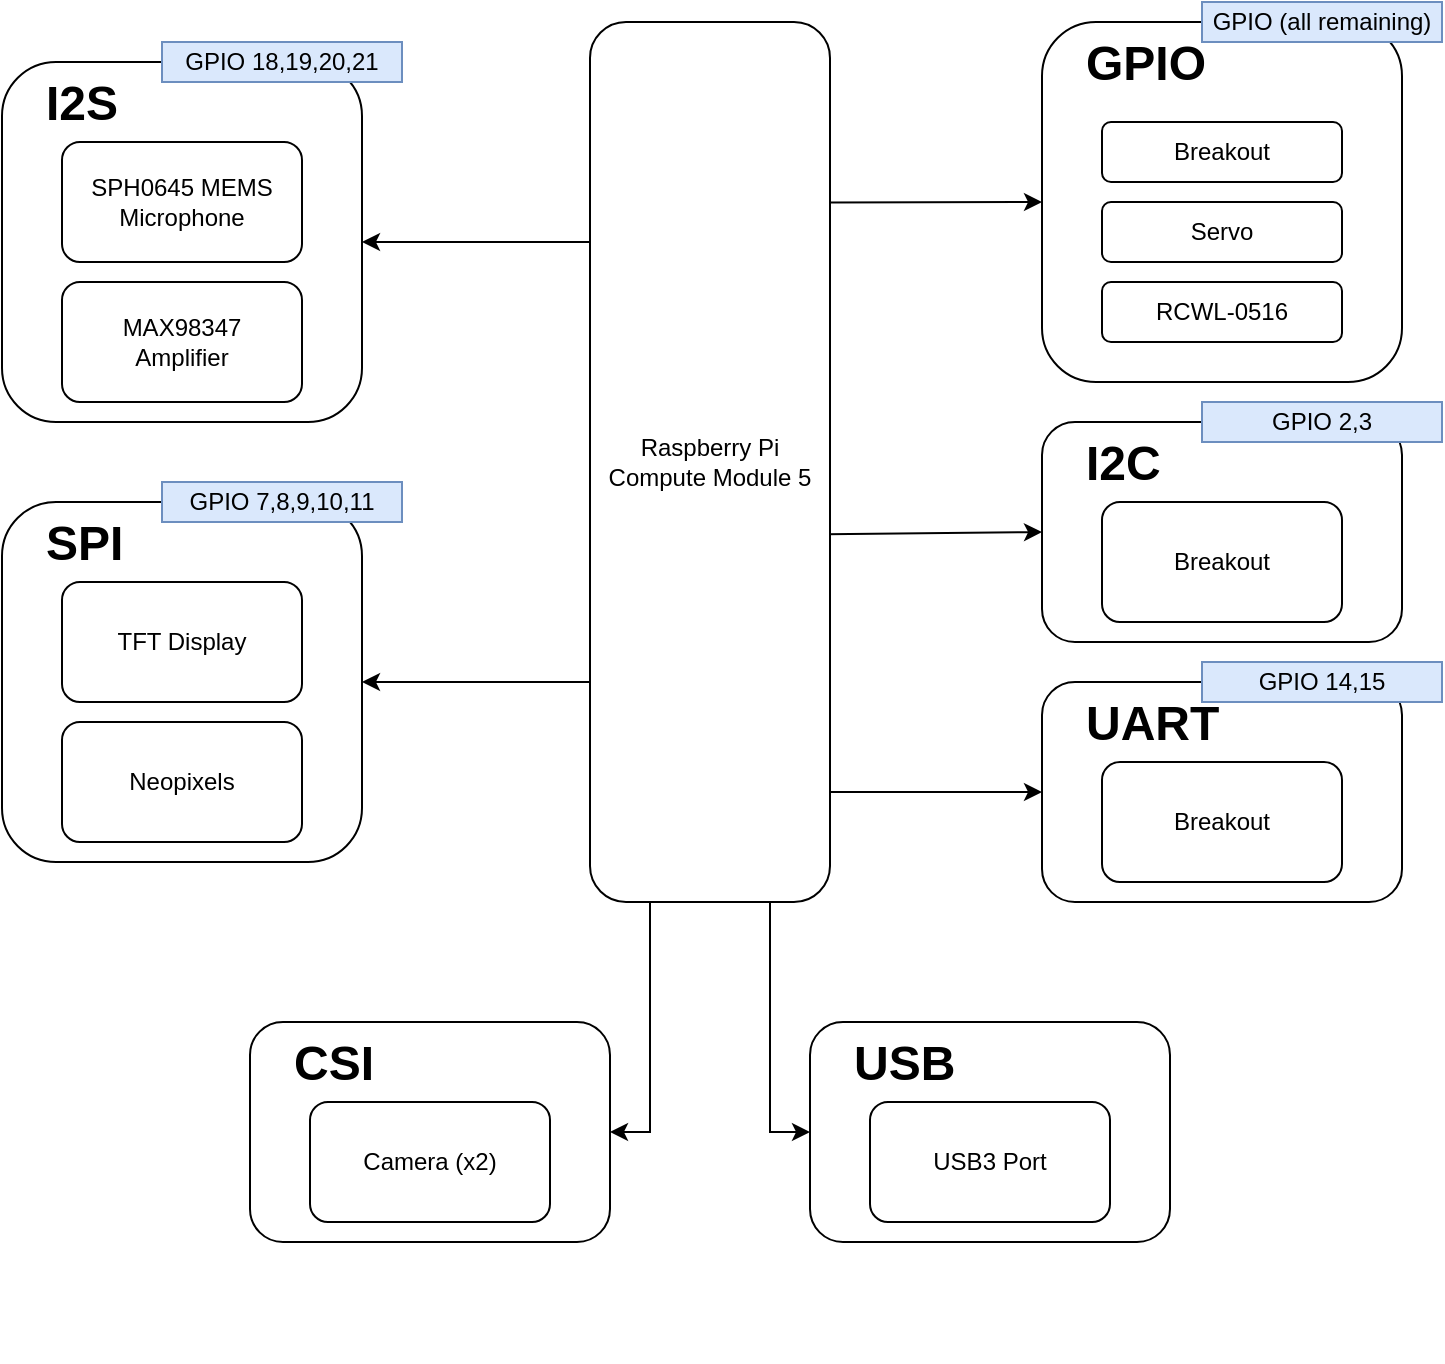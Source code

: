 <mxfile version="25.0.3">
  <diagram name="Page-1" id="oB73Pj1d5-FErsLsA9Aw">
    <mxGraphModel dx="1026" dy="579" grid="1" gridSize="10" guides="1" tooltips="1" connect="1" arrows="1" fold="1" page="1" pageScale="1" pageWidth="827" pageHeight="1169" math="0" shadow="0">
      <root>
        <mxCell id="0" />
        <mxCell id="1" parent="0" />
        <mxCell id="dYm7dDyOneSl2GsxLzdn-23" style="rounded=0;orthogonalLoop=1;jettySize=auto;html=1;exitX=0;exitY=0.25;exitDx=0;exitDy=0;entryX=1;entryY=0.5;entryDx=0;entryDy=0;" parent="1" source="dYm7dDyOneSl2GsxLzdn-1" target="dYm7dDyOneSl2GsxLzdn-4" edge="1">
          <mxGeometry relative="1" as="geometry" />
        </mxCell>
        <mxCell id="dYm7dDyOneSl2GsxLzdn-24" style="rounded=0;orthogonalLoop=1;jettySize=auto;html=1;exitX=0;exitY=0.75;exitDx=0;exitDy=0;entryX=1;entryY=0.5;entryDx=0;entryDy=0;" parent="1" source="dYm7dDyOneSl2GsxLzdn-1" target="dYm7dDyOneSl2GsxLzdn-6" edge="1">
          <mxGeometry relative="1" as="geometry" />
        </mxCell>
        <mxCell id="dYm7dDyOneSl2GsxLzdn-25" style="rounded=0;orthogonalLoop=1;jettySize=auto;html=1;exitX=1;exitY=0.205;exitDx=0;exitDy=0;entryX=0;entryY=0.5;entryDx=0;entryDy=0;exitPerimeter=0;" parent="1" source="dYm7dDyOneSl2GsxLzdn-1" target="dYm7dDyOneSl2GsxLzdn-10" edge="1">
          <mxGeometry relative="1" as="geometry" />
        </mxCell>
        <mxCell id="dYm7dDyOneSl2GsxLzdn-26" style="rounded=0;orthogonalLoop=1;jettySize=auto;html=1;exitX=0.983;exitY=0.582;exitDx=0;exitDy=0;entryX=0;entryY=0.5;entryDx=0;entryDy=0;exitPerimeter=0;" parent="1" source="dYm7dDyOneSl2GsxLzdn-1" target="dYm7dDyOneSl2GsxLzdn-14" edge="1">
          <mxGeometry relative="1" as="geometry" />
        </mxCell>
        <mxCell id="dYm7dDyOneSl2GsxLzdn-27" style="rounded=0;orthogonalLoop=1;jettySize=auto;html=1;exitX=1;exitY=0.875;exitDx=0;exitDy=0;entryX=0;entryY=0.5;entryDx=0;entryDy=0;exitPerimeter=0;" parent="1" source="dYm7dDyOneSl2GsxLzdn-1" target="dYm7dDyOneSl2GsxLzdn-18" edge="1">
          <mxGeometry relative="1" as="geometry" />
        </mxCell>
        <mxCell id="dYm7dDyOneSl2GsxLzdn-38" style="edgeStyle=orthogonalEdgeStyle;rounded=0;orthogonalLoop=1;jettySize=auto;html=1;exitX=0.25;exitY=1;exitDx=0;exitDy=0;entryX=1;entryY=0.5;entryDx=0;entryDy=0;" parent="1" source="dYm7dDyOneSl2GsxLzdn-1" target="dYm7dDyOneSl2GsxLzdn-31" edge="1">
          <mxGeometry relative="1" as="geometry" />
        </mxCell>
        <mxCell id="dYm7dDyOneSl2GsxLzdn-39" style="edgeStyle=orthogonalEdgeStyle;rounded=0;orthogonalLoop=1;jettySize=auto;html=1;exitX=0.75;exitY=1;exitDx=0;exitDy=0;entryX=0;entryY=0.5;entryDx=0;entryDy=0;" parent="1" source="dYm7dDyOneSl2GsxLzdn-1" target="dYm7dDyOneSl2GsxLzdn-35" edge="1">
          <mxGeometry relative="1" as="geometry" />
        </mxCell>
        <mxCell id="dYm7dDyOneSl2GsxLzdn-1" value="Raspberry Pi&lt;br&gt;Compute Module 5" style="rounded=1;whiteSpace=wrap;html=1;" parent="1" vertex="1">
          <mxGeometry x="354" y="80" width="120" height="440" as="geometry" />
        </mxCell>
        <mxCell id="dYm7dDyOneSl2GsxLzdn-10" value="" style="rounded=1;whiteSpace=wrap;html=1;" parent="1" vertex="1">
          <mxGeometry x="580" y="80" width="180" height="180" as="geometry" />
        </mxCell>
        <mxCell id="dYm7dDyOneSl2GsxLzdn-11" value="Breakout" style="rounded=1;whiteSpace=wrap;html=1;" parent="1" vertex="1">
          <mxGeometry x="610" y="130" width="120" height="30" as="geometry" />
        </mxCell>
        <mxCell id="dYm7dDyOneSl2GsxLzdn-12" value="RCWL-0516" style="rounded=1;whiteSpace=wrap;html=1;" parent="1" vertex="1">
          <mxGeometry x="610" y="210" width="120" height="30" as="geometry" />
        </mxCell>
        <mxCell id="dYm7dDyOneSl2GsxLzdn-13" value="&lt;h1 style=&quot;margin-top: 0px;&quot;&gt;&lt;span style=&quot;background-color: initial;&quot;&gt;GPIO&lt;/span&gt;&lt;/h1&gt;" style="text;html=1;whiteSpace=wrap;overflow=hidden;rounded=0;" parent="1" vertex="1">
          <mxGeometry x="600" y="80" width="70" height="40" as="geometry" />
        </mxCell>
        <mxCell id="dYm7dDyOneSl2GsxLzdn-14" value="" style="rounded=1;whiteSpace=wrap;html=1;" parent="1" vertex="1">
          <mxGeometry x="580" y="280" width="180" height="110" as="geometry" />
        </mxCell>
        <mxCell id="dYm7dDyOneSl2GsxLzdn-15" value="Breakout" style="rounded=1;whiteSpace=wrap;html=1;" parent="1" vertex="1">
          <mxGeometry x="610" y="320" width="120" height="60" as="geometry" />
        </mxCell>
        <mxCell id="dYm7dDyOneSl2GsxLzdn-17" value="&lt;h1 style=&quot;margin-top: 0px;&quot;&gt;&lt;span style=&quot;background-color: initial;&quot;&gt;I2C&lt;/span&gt;&lt;/h1&gt;" style="text;html=1;whiteSpace=wrap;overflow=hidden;rounded=0;" parent="1" vertex="1">
          <mxGeometry x="600" y="280" width="70" height="40" as="geometry" />
        </mxCell>
        <mxCell id="dYm7dDyOneSl2GsxLzdn-18" value="" style="rounded=1;whiteSpace=wrap;html=1;" parent="1" vertex="1">
          <mxGeometry x="580" y="410" width="180" height="110" as="geometry" />
        </mxCell>
        <mxCell id="dYm7dDyOneSl2GsxLzdn-19" value="Breakout" style="rounded=1;whiteSpace=wrap;html=1;" parent="1" vertex="1">
          <mxGeometry x="610" y="450" width="120" height="60" as="geometry" />
        </mxCell>
        <mxCell id="dYm7dDyOneSl2GsxLzdn-20" value="&lt;h1 style=&quot;margin-top: 0px;&quot;&gt;&lt;span style=&quot;background-color: initial;&quot;&gt;UART&lt;/span&gt;&lt;/h1&gt;" style="text;html=1;whiteSpace=wrap;overflow=hidden;rounded=0;" parent="1" vertex="1">
          <mxGeometry x="600" y="410" width="70" height="40" as="geometry" />
        </mxCell>
        <mxCell id="dYm7dDyOneSl2GsxLzdn-22" value="" style="group" parent="1" vertex="1" connectable="0">
          <mxGeometry x="60" y="320" width="180" height="180" as="geometry" />
        </mxCell>
        <mxCell id="dYm7dDyOneSl2GsxLzdn-6" value="" style="rounded=1;whiteSpace=wrap;html=1;" parent="dYm7dDyOneSl2GsxLzdn-22" vertex="1">
          <mxGeometry width="180" height="180" as="geometry" />
        </mxCell>
        <mxCell id="dYm7dDyOneSl2GsxLzdn-7" value="TFT Display" style="rounded=1;whiteSpace=wrap;html=1;" parent="dYm7dDyOneSl2GsxLzdn-22" vertex="1">
          <mxGeometry x="30" y="40" width="120" height="60" as="geometry" />
        </mxCell>
        <mxCell id="dYm7dDyOneSl2GsxLzdn-8" value="Neopixels" style="rounded=1;whiteSpace=wrap;html=1;" parent="dYm7dDyOneSl2GsxLzdn-22" vertex="1">
          <mxGeometry x="30" y="110" width="120" height="60" as="geometry" />
        </mxCell>
        <mxCell id="dYm7dDyOneSl2GsxLzdn-9" value="&lt;h1 style=&quot;margin-top: 0px;&quot;&gt;&lt;span style=&quot;background-color: initial;&quot;&gt;SPI&lt;/span&gt;&lt;/h1&gt;" style="text;html=1;whiteSpace=wrap;overflow=hidden;rounded=0;" parent="dYm7dDyOneSl2GsxLzdn-22" vertex="1">
          <mxGeometry x="20" width="50" height="40" as="geometry" />
        </mxCell>
        <mxCell id="dYm7dDyOneSl2GsxLzdn-28" value="" style="group" parent="1" vertex="1" connectable="0">
          <mxGeometry x="60" y="100" width="190" height="180" as="geometry" />
        </mxCell>
        <mxCell id="dYm7dDyOneSl2GsxLzdn-4" value="" style="rounded=1;whiteSpace=wrap;html=1;" parent="dYm7dDyOneSl2GsxLzdn-28" vertex="1">
          <mxGeometry width="180" height="180" as="geometry" />
        </mxCell>
        <mxCell id="dYm7dDyOneSl2GsxLzdn-2" value="SPH0645 MEMS&lt;br&gt;Microphone" style="rounded=1;whiteSpace=wrap;html=1;" parent="dYm7dDyOneSl2GsxLzdn-28" vertex="1">
          <mxGeometry x="30" y="40" width="120" height="60" as="geometry" />
        </mxCell>
        <mxCell id="dYm7dDyOneSl2GsxLzdn-3" value="MAX98347&lt;br&gt;Amplifier" style="rounded=1;whiteSpace=wrap;html=1;" parent="dYm7dDyOneSl2GsxLzdn-28" vertex="1">
          <mxGeometry x="30" y="110" width="120" height="60" as="geometry" />
        </mxCell>
        <mxCell id="dYm7dDyOneSl2GsxLzdn-5" value="&lt;h1 style=&quot;margin-top: 0px;&quot;&gt;&lt;span style=&quot;background-color: initial;&quot;&gt;I2S&lt;/span&gt;&lt;/h1&gt;" style="text;html=1;whiteSpace=wrap;overflow=hidden;rounded=0;" parent="dYm7dDyOneSl2GsxLzdn-28" vertex="1">
          <mxGeometry x="20" width="50" height="40" as="geometry" />
        </mxCell>
        <mxCell id="dYm7dDyOneSl2GsxLzdn-30" value="" style="group" parent="1" vertex="1" connectable="0">
          <mxGeometry x="140" y="570" width="180" height="180" as="geometry" />
        </mxCell>
        <mxCell id="dYm7dDyOneSl2GsxLzdn-31" value="" style="rounded=1;whiteSpace=wrap;html=1;movable=1;resizable=1;rotatable=1;deletable=1;editable=1;locked=0;connectable=1;" parent="dYm7dDyOneSl2GsxLzdn-30" vertex="1">
          <mxGeometry x="44" y="10" width="180" height="110" as="geometry" />
        </mxCell>
        <mxCell id="dYm7dDyOneSl2GsxLzdn-32" value="Camera (x2)" style="rounded=1;whiteSpace=wrap;html=1;" parent="dYm7dDyOneSl2GsxLzdn-30" vertex="1">
          <mxGeometry x="74" y="50" width="120" height="60" as="geometry" />
        </mxCell>
        <mxCell id="dYm7dDyOneSl2GsxLzdn-34" value="&lt;h1 style=&quot;margin-top: 0px;&quot;&gt;&lt;span style=&quot;background-color: initial;&quot;&gt;CSI&lt;/span&gt;&lt;/h1&gt;" style="text;html=1;whiteSpace=wrap;overflow=hidden;rounded=0;" parent="dYm7dDyOneSl2GsxLzdn-30" vertex="1">
          <mxGeometry x="64" y="10" width="50" height="40" as="geometry" />
        </mxCell>
        <mxCell id="dYm7dDyOneSl2GsxLzdn-35" value="" style="rounded=1;whiteSpace=wrap;html=1;movable=1;resizable=1;rotatable=1;deletable=1;editable=1;locked=0;connectable=1;" parent="1" vertex="1">
          <mxGeometry x="464" y="580" width="180" height="110" as="geometry" />
        </mxCell>
        <mxCell id="dYm7dDyOneSl2GsxLzdn-36" value="USB3 Port" style="rounded=1;whiteSpace=wrap;html=1;" parent="1" vertex="1">
          <mxGeometry x="494" y="620" width="120" height="60" as="geometry" />
        </mxCell>
        <mxCell id="dYm7dDyOneSl2GsxLzdn-37" value="&lt;h1 style=&quot;margin-top: 0px;&quot;&gt;&lt;span style=&quot;background-color: initial;&quot;&gt;USB&lt;/span&gt;&lt;/h1&gt;" style="text;html=1;whiteSpace=wrap;overflow=hidden;rounded=0;" parent="1" vertex="1">
          <mxGeometry x="484" y="580" width="66" height="40" as="geometry" />
        </mxCell>
        <mxCell id="dYm7dDyOneSl2GsxLzdn-40" value="Servo" style="rounded=1;whiteSpace=wrap;html=1;" parent="1" vertex="1">
          <mxGeometry x="610" y="170" width="120" height="30" as="geometry" />
        </mxCell>
        <mxCell id="ZL1_q0CJNCmAVkaUP5Q6-1" value="GPIO 7,8,9,10,11" style="rounded=0;whiteSpace=wrap;html=1;fillColor=#dae8fc;strokeColor=#6c8ebf;" vertex="1" parent="1">
          <mxGeometry x="140" y="310" width="120" height="20" as="geometry" />
        </mxCell>
        <mxCell id="ZL1_q0CJNCmAVkaUP5Q6-9" value="GPIO 2,3" style="rounded=0;whiteSpace=wrap;html=1;fillColor=#dae8fc;strokeColor=#6c8ebf;" vertex="1" parent="1">
          <mxGeometry x="660" y="270" width="120" height="20" as="geometry" />
        </mxCell>
        <mxCell id="ZL1_q0CJNCmAVkaUP5Q6-10" value="GPIO 14,15" style="rounded=0;whiteSpace=wrap;html=1;fillColor=#dae8fc;strokeColor=#6c8ebf;" vertex="1" parent="1">
          <mxGeometry x="660" y="400" width="120" height="20" as="geometry" />
        </mxCell>
        <mxCell id="ZL1_q0CJNCmAVkaUP5Q6-2" value="GPIO 18,19,20,21" style="rounded=0;whiteSpace=wrap;html=1;fillColor=#dae8fc;strokeColor=#6c8ebf;" vertex="1" parent="1">
          <mxGeometry x="140" y="90" width="120" height="20" as="geometry" />
        </mxCell>
        <mxCell id="ZL1_q0CJNCmAVkaUP5Q6-11" value="GPIO (all remaining)" style="rounded=0;whiteSpace=wrap;html=1;fillColor=#dae8fc;strokeColor=#6c8ebf;" vertex="1" parent="1">
          <mxGeometry x="660" y="70" width="120" height="20" as="geometry" />
        </mxCell>
      </root>
    </mxGraphModel>
  </diagram>
</mxfile>
